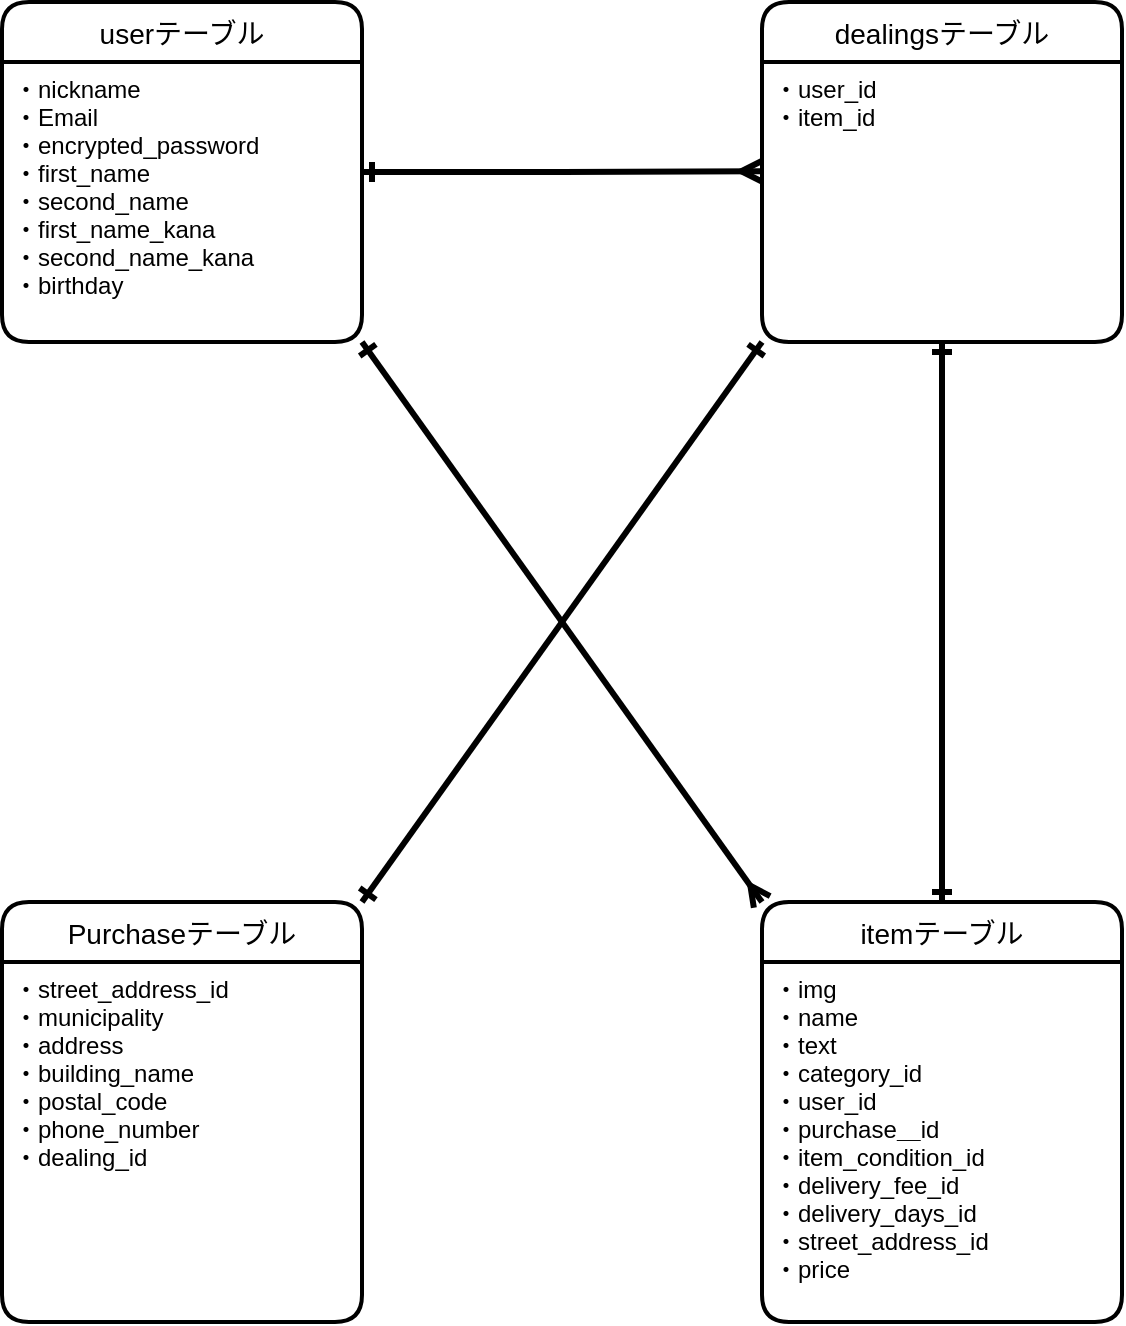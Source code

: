 <mxfile>
    <diagram id="G-xYoj63LwW6w8_Vzsyx" name="ページ1">
        <mxGraphModel dx="1125" dy="849" grid="1" gridSize="10" guides="1" tooltips="1" connect="1" arrows="1" fold="1" page="1" pageScale="1" pageWidth="827" pageHeight="1169" math="0" shadow="0">
            <root>
                <mxCell id="0"/>
                <mxCell id="1" parent="0"/>
                <mxCell id="49" value="itemテーブル" style="swimlane;childLayout=stackLayout;horizontal=1;startSize=30;horizontalStack=0;rounded=1;fontSize=14;fontStyle=0;strokeWidth=2;resizeParent=0;resizeLast=1;shadow=0;dashed=0;align=center;" parent="1" vertex="1">
                    <mxGeometry x="560" y="480" width="180" height="210" as="geometry"/>
                </mxCell>
                <mxCell id="50" value="・img&#10;・name&#10;・text&#10;・category_id&#10;・user_id&#10;・purchase＿id&#10;・item_condition_id&#10;・delivery_fee_id&#10;・delivery_days_id&#10;・street_address_id&#10;・price" style="align=left;strokeColor=none;fillColor=none;spacingLeft=4;fontSize=12;verticalAlign=top;resizable=0;rotatable=0;part=1;" parent="49" vertex="1">
                    <mxGeometry y="30" width="180" height="180" as="geometry"/>
                </mxCell>
                <mxCell id="92" style="rounded=0;orthogonalLoop=1;jettySize=auto;html=1;exitX=1;exitY=0;exitDx=0;exitDy=0;entryX=0;entryY=1;entryDx=0;entryDy=0;startArrow=ERone;startFill=0;endArrow=ERone;endFill=0;strokeWidth=3;" parent="1" source="51" target="54" edge="1">
                    <mxGeometry relative="1" as="geometry">
                        <mxPoint x="435.146" y="415.774" as="sourcePoint"/>
                    </mxGeometry>
                </mxCell>
                <mxCell id="51" value="Purchaseテーブル" style="swimlane;childLayout=stackLayout;horizontal=1;startSize=30;horizontalStack=0;rounded=1;fontSize=14;fontStyle=0;strokeWidth=2;resizeParent=0;resizeLast=1;shadow=0;dashed=0;align=center;" parent="1" vertex="1">
                    <mxGeometry x="180" y="480" width="180" height="210" as="geometry"/>
                </mxCell>
                <mxCell id="52" value="・street_address_id&#10;・municipality&#10;・address&#10;・building_name&#10;・postal_code &#10;・phone_number &#10;・dealing_id" style="align=left;strokeColor=none;fillColor=none;spacingLeft=4;fontSize=12;verticalAlign=top;resizable=0;rotatable=0;part=1;" parent="51" vertex="1">
                    <mxGeometry y="30" width="180" height="180" as="geometry"/>
                </mxCell>
                <mxCell id="53" value="dealingsテーブル" style="swimlane;childLayout=stackLayout;horizontal=1;startSize=30;horizontalStack=0;rounded=1;fontSize=14;fontStyle=0;strokeWidth=2;resizeParent=0;resizeLast=1;shadow=0;dashed=0;align=center;" parent="1" vertex="1">
                    <mxGeometry x="560" y="30" width="180" height="170" as="geometry"/>
                </mxCell>
                <mxCell id="54" value="・user_id&#10;・item_id" style="align=left;strokeColor=none;fillColor=none;spacingLeft=4;fontSize=12;verticalAlign=top;resizable=0;rotatable=0;part=1;" parent="53" vertex="1">
                    <mxGeometry y="30" width="180" height="140" as="geometry"/>
                </mxCell>
                <mxCell id="78" style="edgeStyle=orthogonalEdgeStyle;rounded=0;orthogonalLoop=1;jettySize=auto;html=1;entryX=-0.002;entryY=0.39;entryDx=0;entryDy=0;entryPerimeter=0;strokeWidth=3;endArrow=ERmany;endFill=0;startArrow=ERone;startFill=0;" parent="1" source="74" target="54" edge="1">
                    <mxGeometry relative="1" as="geometry"/>
                </mxCell>
                <mxCell id="74" value="userテーブル" style="swimlane;childLayout=stackLayout;horizontal=1;startSize=30;horizontalStack=0;rounded=1;fontSize=14;fontStyle=0;strokeWidth=2;resizeParent=0;resizeLast=1;shadow=0;dashed=0;align=center;" parent="1" vertex="1">
                    <mxGeometry x="180" y="30" width="180" height="170" as="geometry"/>
                </mxCell>
                <mxCell id="75" value="・nickname&#10;・Email&#10;・encrypted_password&#10;・first_name&#10;・second_name&#10;・first_name_kana&#10;・second_name_kana&#10;・birthday" style="align=left;strokeColor=none;fillColor=none;spacingLeft=4;fontSize=12;verticalAlign=top;resizable=0;rotatable=0;part=1;" parent="74" vertex="1">
                    <mxGeometry y="30" width="180" height="140" as="geometry"/>
                </mxCell>
                <mxCell id="82" style="rounded=0;orthogonalLoop=1;jettySize=auto;html=1;exitX=1;exitY=1;exitDx=0;exitDy=0;entryX=0;entryY=0;entryDx=0;entryDy=0;startArrow=ERone;startFill=0;endArrow=ERmany;endFill=0;strokeWidth=3;" parent="1" source="75" target="49" edge="1">
                    <mxGeometry relative="1" as="geometry"/>
                </mxCell>
                <mxCell id="87" style="edgeStyle=elbowEdgeStyle;rounded=0;orthogonalLoop=1;jettySize=auto;html=1;entryX=0.5;entryY=0;entryDx=0;entryDy=0;startArrow=ERone;startFill=0;endArrow=ERone;endFill=0;strokeWidth=3;" parent="1" source="54" target="49" edge="1">
                    <mxGeometry relative="1" as="geometry">
                        <mxPoint x="650" y="250" as="targetPoint"/>
                    </mxGeometry>
                </mxCell>
            </root>
        </mxGraphModel>
    </diagram>
</mxfile>